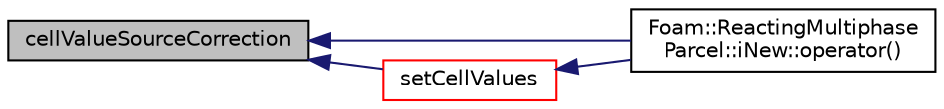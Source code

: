 digraph "cellValueSourceCorrection"
{
  bgcolor="transparent";
  edge [fontname="Helvetica",fontsize="10",labelfontname="Helvetica",labelfontsize="10"];
  node [fontname="Helvetica",fontsize="10",shape=record];
  rankdir="LR";
  Node1 [label="cellValueSourceCorrection",height=0.2,width=0.4,color="black", fillcolor="grey75", style="filled", fontcolor="black"];
  Node1 -> Node2 [dir="back",color="midnightblue",fontsize="10",style="solid",fontname="Helvetica"];
  Node2 [label="Foam::ReactingMultiphase\lParcel::iNew::operator()",height=0.2,width=0.4,color="black",URL="$a01093.html#a4eada3c3739bc1b66c0b6ab4df6f0f8b"];
  Node1 -> Node3 [dir="back",color="midnightblue",fontsize="10",style="solid",fontname="Helvetica"];
  Node3 [label="setCellValues",height=0.2,width=0.4,color="red",URL="$a02131.html#ad8f8e29c218563cbc811689b2b2ddb28",tooltip="Set cell values. "];
  Node3 -> Node2 [dir="back",color="midnightblue",fontsize="10",style="solid",fontname="Helvetica"];
}
